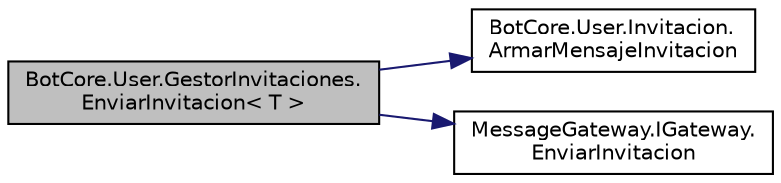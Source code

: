 digraph "BotCore.User.GestorInvitaciones.EnviarInvitacion&lt; T &gt;"
{
 // INTERACTIVE_SVG=YES
 // LATEX_PDF_SIZE
  edge [fontname="Helvetica",fontsize="10",labelfontname="Helvetica",labelfontsize="10"];
  node [fontname="Helvetica",fontsize="10",shape=record];
  rankdir="LR";
  Node1 [label="BotCore.User.GestorInvitaciones.\lEnviarInvitacion\< T \>",height=0.2,width=0.4,color="black", fillcolor="grey75", style="filled", fontcolor="black",tooltip="Metodo que crea la Invitacion y la envia al destinatario especificado."];
  Node1 -> Node2 [color="midnightblue",fontsize="10",style="solid",fontname="Helvetica"];
  Node2 [label="BotCore.User.Invitacion.\lArmarMensajeInvitacion",height=0.2,width=0.4,color="black", fillcolor="white", style="filled",URL="$classBotCore_1_1User_1_1Invitacion.html#a5a9c7b7084d9f46d80bd126d4db04a9f",tooltip="Se genera el texto del mensaje a enviarse para invitar."];
  Node1 -> Node3 [color="midnightblue",fontsize="10",style="solid",fontname="Helvetica"];
  Node3 [label="MessageGateway.IGateway.\lEnviarInvitacion",height=0.2,width=0.4,color="black", fillcolor="white", style="filled",URL="$interfaceMessageGateway_1_1IGateway.html#a4a4f825305017f7380dc1ef55a7c0a58",tooltip="Método para enviar la invitacion a traves del medio."];
}
